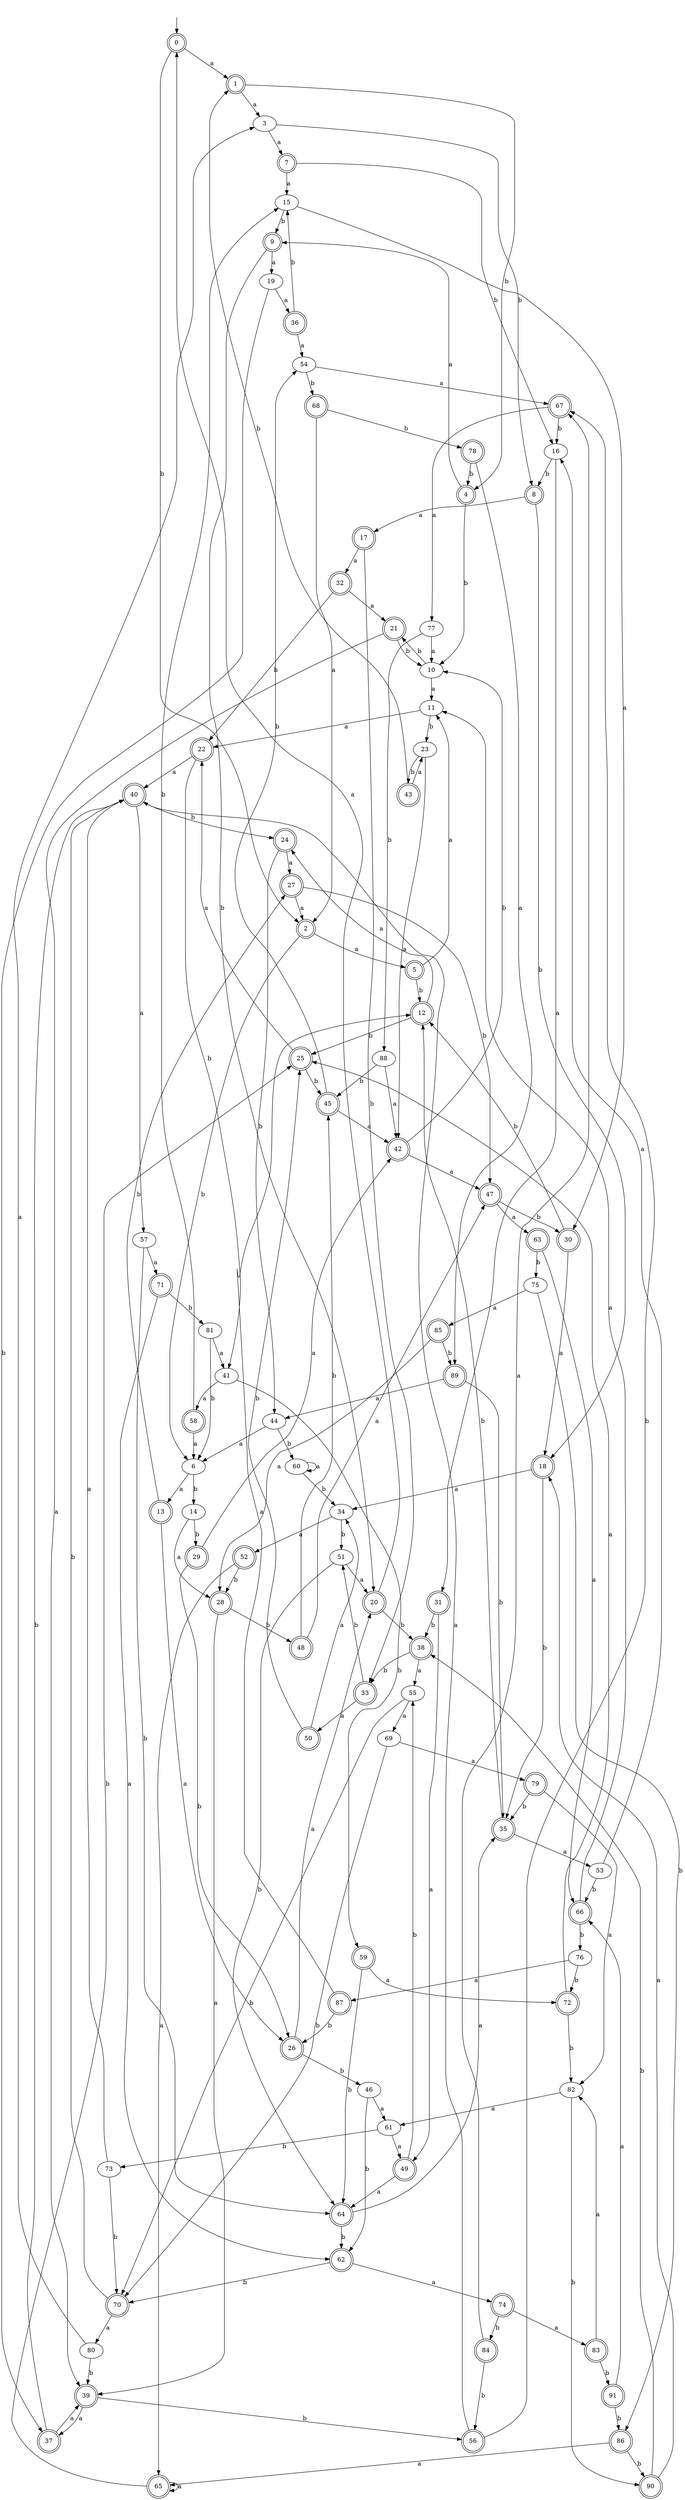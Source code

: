 digraph RandomDFA {
  __start0 [label="", shape=none];
  __start0 -> 0 [label=""];
  0 [shape=circle] [shape=doublecircle]
  0 -> 1 [label="a"]
  0 -> 2 [label="b"]
  1 [shape=doublecircle]
  1 -> 3 [label="a"]
  1 -> 4 [label="b"]
  2 [shape=doublecircle]
  2 -> 5 [label="a"]
  2 -> 6 [label="b"]
  3
  3 -> 7 [label="a"]
  3 -> 8 [label="b"]
  4 [shape=doublecircle]
  4 -> 9 [label="a"]
  4 -> 10 [label="b"]
  5 [shape=doublecircle]
  5 -> 11 [label="a"]
  5 -> 12 [label="b"]
  6
  6 -> 13 [label="a"]
  6 -> 14 [label="b"]
  7 [shape=doublecircle]
  7 -> 15 [label="a"]
  7 -> 16 [label="b"]
  8 [shape=doublecircle]
  8 -> 17 [label="a"]
  8 -> 18 [label="b"]
  9 [shape=doublecircle]
  9 -> 19 [label="a"]
  9 -> 20 [label="b"]
  10
  10 -> 11 [label="a"]
  10 -> 21 [label="b"]
  11
  11 -> 22 [label="a"]
  11 -> 23 [label="b"]
  12 [shape=doublecircle]
  12 -> 24 [label="a"]
  12 -> 25 [label="b"]
  13 [shape=doublecircle]
  13 -> 26 [label="a"]
  13 -> 27 [label="b"]
  14
  14 -> 28 [label="a"]
  14 -> 29 [label="b"]
  15
  15 -> 30 [label="a"]
  15 -> 9 [label="b"]
  16
  16 -> 31 [label="a"]
  16 -> 8 [label="b"]
  17 [shape=doublecircle]
  17 -> 32 [label="a"]
  17 -> 33 [label="b"]
  18 [shape=doublecircle]
  18 -> 34 [label="a"]
  18 -> 35 [label="b"]
  19
  19 -> 36 [label="a"]
  19 -> 37 [label="b"]
  20 [shape=doublecircle]
  20 -> 0 [label="a"]
  20 -> 38 [label="b"]
  21 [shape=doublecircle]
  21 -> 39 [label="a"]
  21 -> 10 [label="b"]
  22 [shape=doublecircle]
  22 -> 40 [label="a"]
  22 -> 41 [label="b"]
  23
  23 -> 42 [label="a"]
  23 -> 43 [label="b"]
  24 [shape=doublecircle]
  24 -> 27 [label="a"]
  24 -> 44 [label="b"]
  25 [shape=doublecircle]
  25 -> 22 [label="a"]
  25 -> 45 [label="b"]
  26 [shape=doublecircle]
  26 -> 20 [label="a"]
  26 -> 46 [label="b"]
  27 [shape=doublecircle]
  27 -> 2 [label="a"]
  27 -> 47 [label="b"]
  28 [shape=doublecircle]
  28 -> 39 [label="a"]
  28 -> 48 [label="b"]
  29 [shape=doublecircle]
  29 -> 42 [label="a"]
  29 -> 26 [label="b"]
  30 [shape=doublecircle]
  30 -> 18 [label="a"]
  30 -> 12 [label="b"]
  31 [shape=doublecircle]
  31 -> 49 [label="a"]
  31 -> 38 [label="b"]
  32 [shape=doublecircle]
  32 -> 21 [label="a"]
  32 -> 22 [label="b"]
  33 [shape=doublecircle]
  33 -> 50 [label="a"]
  33 -> 51 [label="b"]
  34
  34 -> 52 [label="a"]
  34 -> 51 [label="b"]
  35 [shape=doublecircle]
  35 -> 53 [label="a"]
  35 -> 12 [label="b"]
  36 [shape=doublecircle]
  36 -> 54 [label="a"]
  36 -> 15 [label="b"]
  37 [shape=doublecircle]
  37 -> 39 [label="a"]
  37 -> 40 [label="b"]
  38 [shape=doublecircle]
  38 -> 55 [label="a"]
  38 -> 33 [label="b"]
  39 [shape=doublecircle]
  39 -> 37 [label="a"]
  39 -> 56 [label="b"]
  40 [shape=doublecircle]
  40 -> 57 [label="a"]
  40 -> 24 [label="b"]
  41
  41 -> 58 [label="a"]
  41 -> 59 [label="b"]
  42 [shape=doublecircle]
  42 -> 47 [label="a"]
  42 -> 10 [label="b"]
  43 [shape=doublecircle]
  43 -> 23 [label="a"]
  43 -> 1 [label="b"]
  44
  44 -> 6 [label="a"]
  44 -> 60 [label="b"]
  45 [shape=doublecircle]
  45 -> 42 [label="a"]
  45 -> 54 [label="b"]
  46
  46 -> 61 [label="a"]
  46 -> 62 [label="b"]
  47 [shape=doublecircle]
  47 -> 63 [label="a"]
  47 -> 30 [label="b"]
  48 [shape=doublecircle]
  48 -> 47 [label="a"]
  48 -> 45 [label="b"]
  49 [shape=doublecircle]
  49 -> 64 [label="a"]
  49 -> 55 [label="b"]
  50 [shape=doublecircle]
  50 -> 34 [label="a"]
  50 -> 25 [label="b"]
  51
  51 -> 20 [label="a"]
  51 -> 64 [label="b"]
  52 [shape=doublecircle]
  52 -> 65 [label="a"]
  52 -> 28 [label="b"]
  53
  53 -> 16 [label="a"]
  53 -> 66 [label="b"]
  54
  54 -> 67 [label="a"]
  54 -> 68 [label="b"]
  55
  55 -> 69 [label="a"]
  55 -> 70 [label="b"]
  56 [shape=doublecircle]
  56 -> 40 [label="a"]
  56 -> 67 [label="b"]
  57
  57 -> 71 [label="a"]
  57 -> 64 [label="b"]
  58 [shape=doublecircle]
  58 -> 6 [label="a"]
  58 -> 15 [label="b"]
  59 [shape=doublecircle]
  59 -> 72 [label="a"]
  59 -> 64 [label="b"]
  60
  60 -> 60 [label="a"]
  60 -> 34 [label="b"]
  61
  61 -> 49 [label="a"]
  61 -> 73 [label="b"]
  62 [shape=doublecircle]
  62 -> 74 [label="a"]
  62 -> 70 [label="b"]
  63 [shape=doublecircle]
  63 -> 66 [label="a"]
  63 -> 75 [label="b"]
  64 [shape=doublecircle]
  64 -> 35 [label="a"]
  64 -> 62 [label="b"]
  65 [shape=doublecircle]
  65 -> 65 [label="a"]
  65 -> 25 [label="b"]
  66 [shape=doublecircle]
  66 -> 11 [label="a"]
  66 -> 76 [label="b"]
  67 [shape=doublecircle]
  67 -> 77 [label="a"]
  67 -> 16 [label="b"]
  68 [shape=doublecircle]
  68 -> 2 [label="a"]
  68 -> 78 [label="b"]
  69
  69 -> 79 [label="a"]
  69 -> 70 [label="b"]
  70 [shape=doublecircle]
  70 -> 80 [label="a"]
  70 -> 40 [label="b"]
  71 [shape=doublecircle]
  71 -> 62 [label="a"]
  71 -> 81 [label="b"]
  72 [shape=doublecircle]
  72 -> 25 [label="a"]
  72 -> 82 [label="b"]
  73
  73 -> 40 [label="a"]
  73 -> 70 [label="b"]
  74 [shape=doublecircle]
  74 -> 83 [label="a"]
  74 -> 84 [label="b"]
  75
  75 -> 85 [label="a"]
  75 -> 86 [label="b"]
  76
  76 -> 87 [label="a"]
  76 -> 72 [label="b"]
  77
  77 -> 10 [label="a"]
  77 -> 88 [label="b"]
  78 [shape=doublecircle]
  78 -> 89 [label="a"]
  78 -> 4 [label="b"]
  79 [shape=doublecircle]
  79 -> 82 [label="a"]
  79 -> 35 [label="b"]
  80
  80 -> 3 [label="a"]
  80 -> 39 [label="b"]
  81
  81 -> 41 [label="a"]
  81 -> 6 [label="b"]
  82
  82 -> 61 [label="a"]
  82 -> 90 [label="b"]
  83 [shape=doublecircle]
  83 -> 82 [label="a"]
  83 -> 91 [label="b"]
  84 [shape=doublecircle]
  84 -> 67 [label="a"]
  84 -> 56 [label="b"]
  85 [shape=doublecircle]
  85 -> 28 [label="a"]
  85 -> 89 [label="b"]
  86 [shape=doublecircle]
  86 -> 65 [label="a"]
  86 -> 90 [label="b"]
  87 [shape=doublecircle]
  87 -> 12 [label="a"]
  87 -> 26 [label="b"]
  88
  88 -> 42 [label="a"]
  88 -> 45 [label="b"]
  89 [shape=doublecircle]
  89 -> 44 [label="a"]
  89 -> 35 [label="b"]
  90 [shape=doublecircle]
  90 -> 18 [label="a"]
  90 -> 38 [label="b"]
  91 [shape=doublecircle]
  91 -> 66 [label="a"]
  91 -> 86 [label="b"]
}
